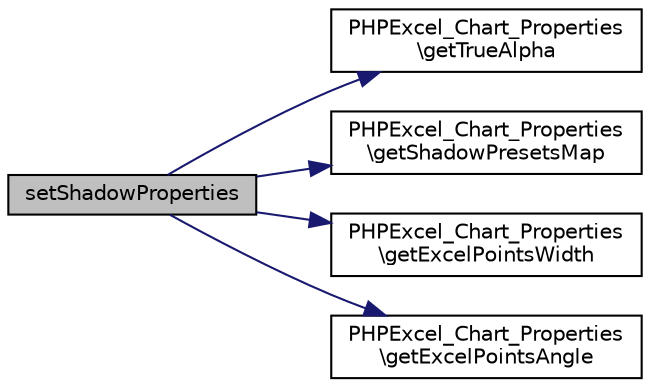 digraph "setShadowProperties"
{
  edge [fontname="Helvetica",fontsize="10",labelfontname="Helvetica",labelfontsize="10"];
  node [fontname="Helvetica",fontsize="10",shape=record];
  rankdir="LR";
  Node38 [label="setShadowProperties",height=0.2,width=0.4,color="black", fillcolor="grey75", style="filled", fontcolor="black"];
  Node38 -> Node39 [color="midnightblue",fontsize="10",style="solid",fontname="Helvetica"];
  Node39 [label="PHPExcel_Chart_Properties\l\\getTrueAlpha",height=0.2,width=0.4,color="black", fillcolor="white", style="filled",URL="$class_p_h_p_excel___chart___properties.html#ac203a99fc1ce483ab369da946f496d32"];
  Node38 -> Node40 [color="midnightblue",fontsize="10",style="solid",fontname="Helvetica"];
  Node40 [label="PHPExcel_Chart_Properties\l\\getShadowPresetsMap",height=0.2,width=0.4,color="black", fillcolor="white", style="filled",URL="$class_p_h_p_excel___chart___properties.html#aa3f73c1af6a26b5e8cb2b088ca07eb1d"];
  Node38 -> Node41 [color="midnightblue",fontsize="10",style="solid",fontname="Helvetica"];
  Node41 [label="PHPExcel_Chart_Properties\l\\getExcelPointsWidth",height=0.2,width=0.4,color="black", fillcolor="white", style="filled",URL="$class_p_h_p_excel___chart___properties.html#a0970ba6b277368288bfd6ca2dbd88d5c"];
  Node38 -> Node42 [color="midnightblue",fontsize="10",style="solid",fontname="Helvetica"];
  Node42 [label="PHPExcel_Chart_Properties\l\\getExcelPointsAngle",height=0.2,width=0.4,color="black", fillcolor="white", style="filled",URL="$class_p_h_p_excel___chart___properties.html#ab2f54eb6d1057bd036079697dea998c4"];
}
